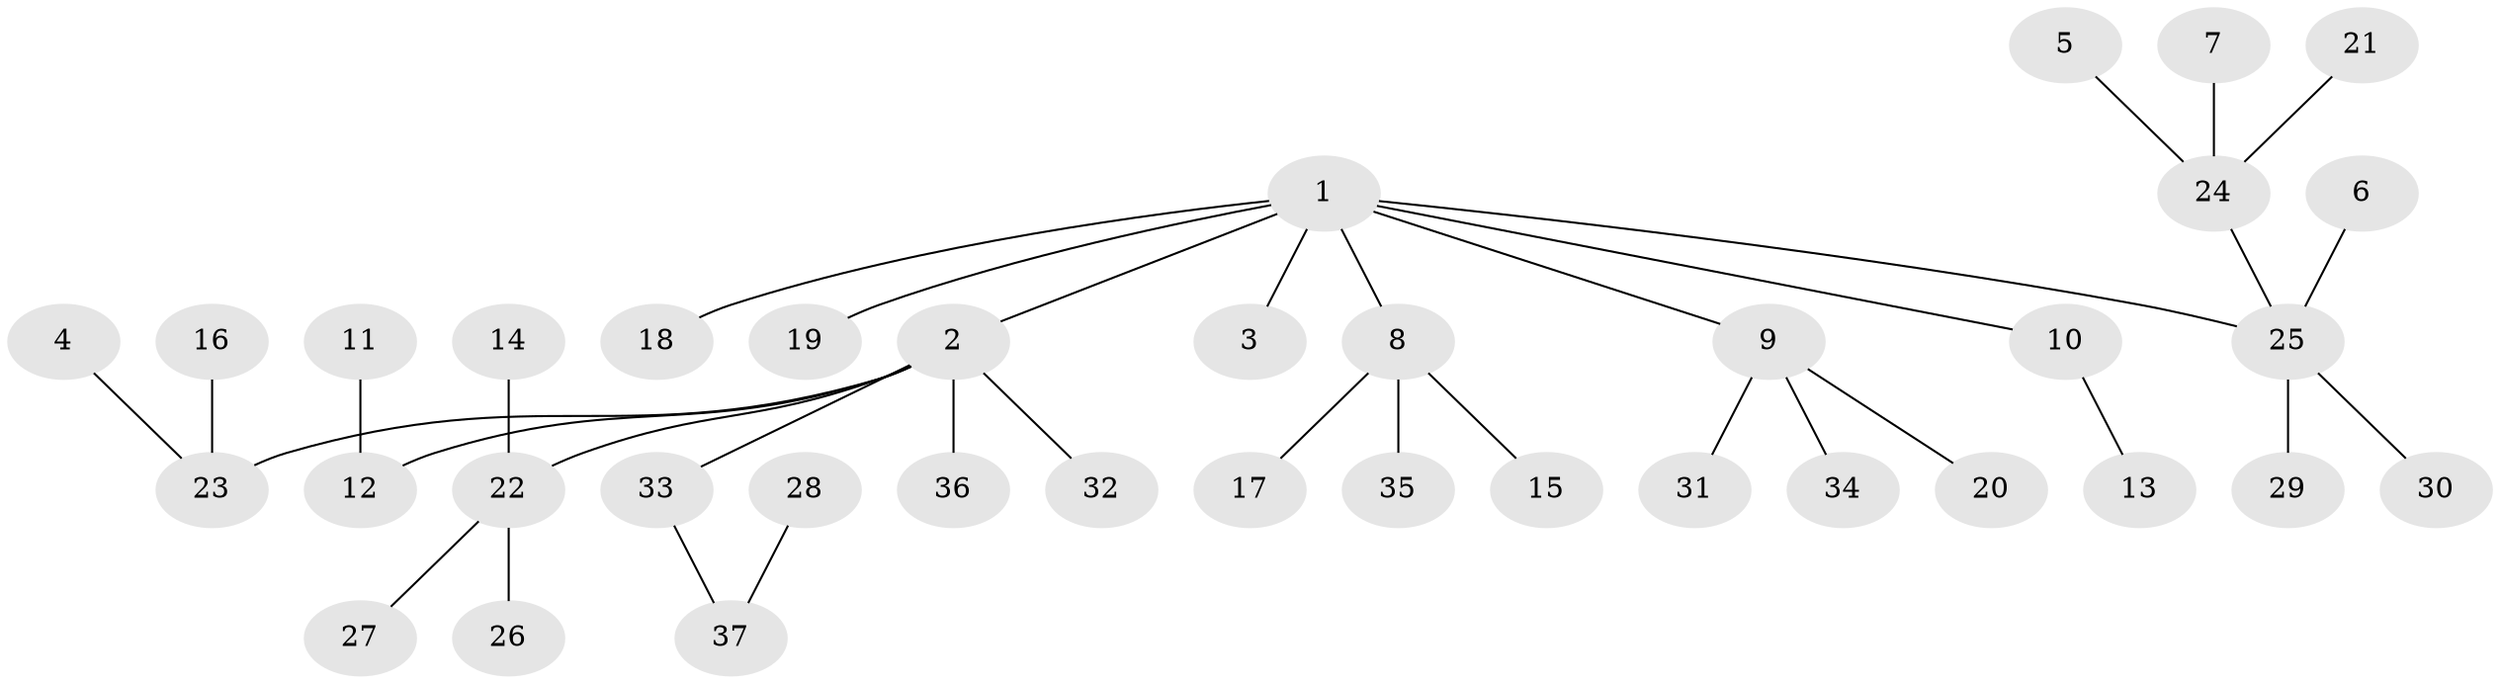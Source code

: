 // original degree distribution, {5: 0.04054054054054054, 8: 0.013513513513513514, 2: 0.2972972972972973, 3: 0.10810810810810811, 4: 0.06756756756756757, 1: 0.47297297297297297}
// Generated by graph-tools (version 1.1) at 2025/50/03/09/25 03:50:23]
// undirected, 37 vertices, 36 edges
graph export_dot {
graph [start="1"]
  node [color=gray90,style=filled];
  1;
  2;
  3;
  4;
  5;
  6;
  7;
  8;
  9;
  10;
  11;
  12;
  13;
  14;
  15;
  16;
  17;
  18;
  19;
  20;
  21;
  22;
  23;
  24;
  25;
  26;
  27;
  28;
  29;
  30;
  31;
  32;
  33;
  34;
  35;
  36;
  37;
  1 -- 2 [weight=1.0];
  1 -- 3 [weight=1.0];
  1 -- 8 [weight=1.0];
  1 -- 9 [weight=1.0];
  1 -- 10 [weight=1.0];
  1 -- 18 [weight=1.0];
  1 -- 19 [weight=1.0];
  1 -- 25 [weight=1.0];
  2 -- 12 [weight=1.0];
  2 -- 22 [weight=1.0];
  2 -- 23 [weight=1.0];
  2 -- 32 [weight=1.0];
  2 -- 33 [weight=1.0];
  2 -- 36 [weight=1.0];
  4 -- 23 [weight=1.0];
  5 -- 24 [weight=1.0];
  6 -- 25 [weight=1.0];
  7 -- 24 [weight=1.0];
  8 -- 15 [weight=1.0];
  8 -- 17 [weight=1.0];
  8 -- 35 [weight=1.0];
  9 -- 20 [weight=1.0];
  9 -- 31 [weight=1.0];
  9 -- 34 [weight=1.0];
  10 -- 13 [weight=1.0];
  11 -- 12 [weight=1.0];
  14 -- 22 [weight=1.0];
  16 -- 23 [weight=1.0];
  21 -- 24 [weight=1.0];
  22 -- 26 [weight=1.0];
  22 -- 27 [weight=1.0];
  24 -- 25 [weight=1.0];
  25 -- 29 [weight=1.0];
  25 -- 30 [weight=1.0];
  28 -- 37 [weight=1.0];
  33 -- 37 [weight=1.0];
}
